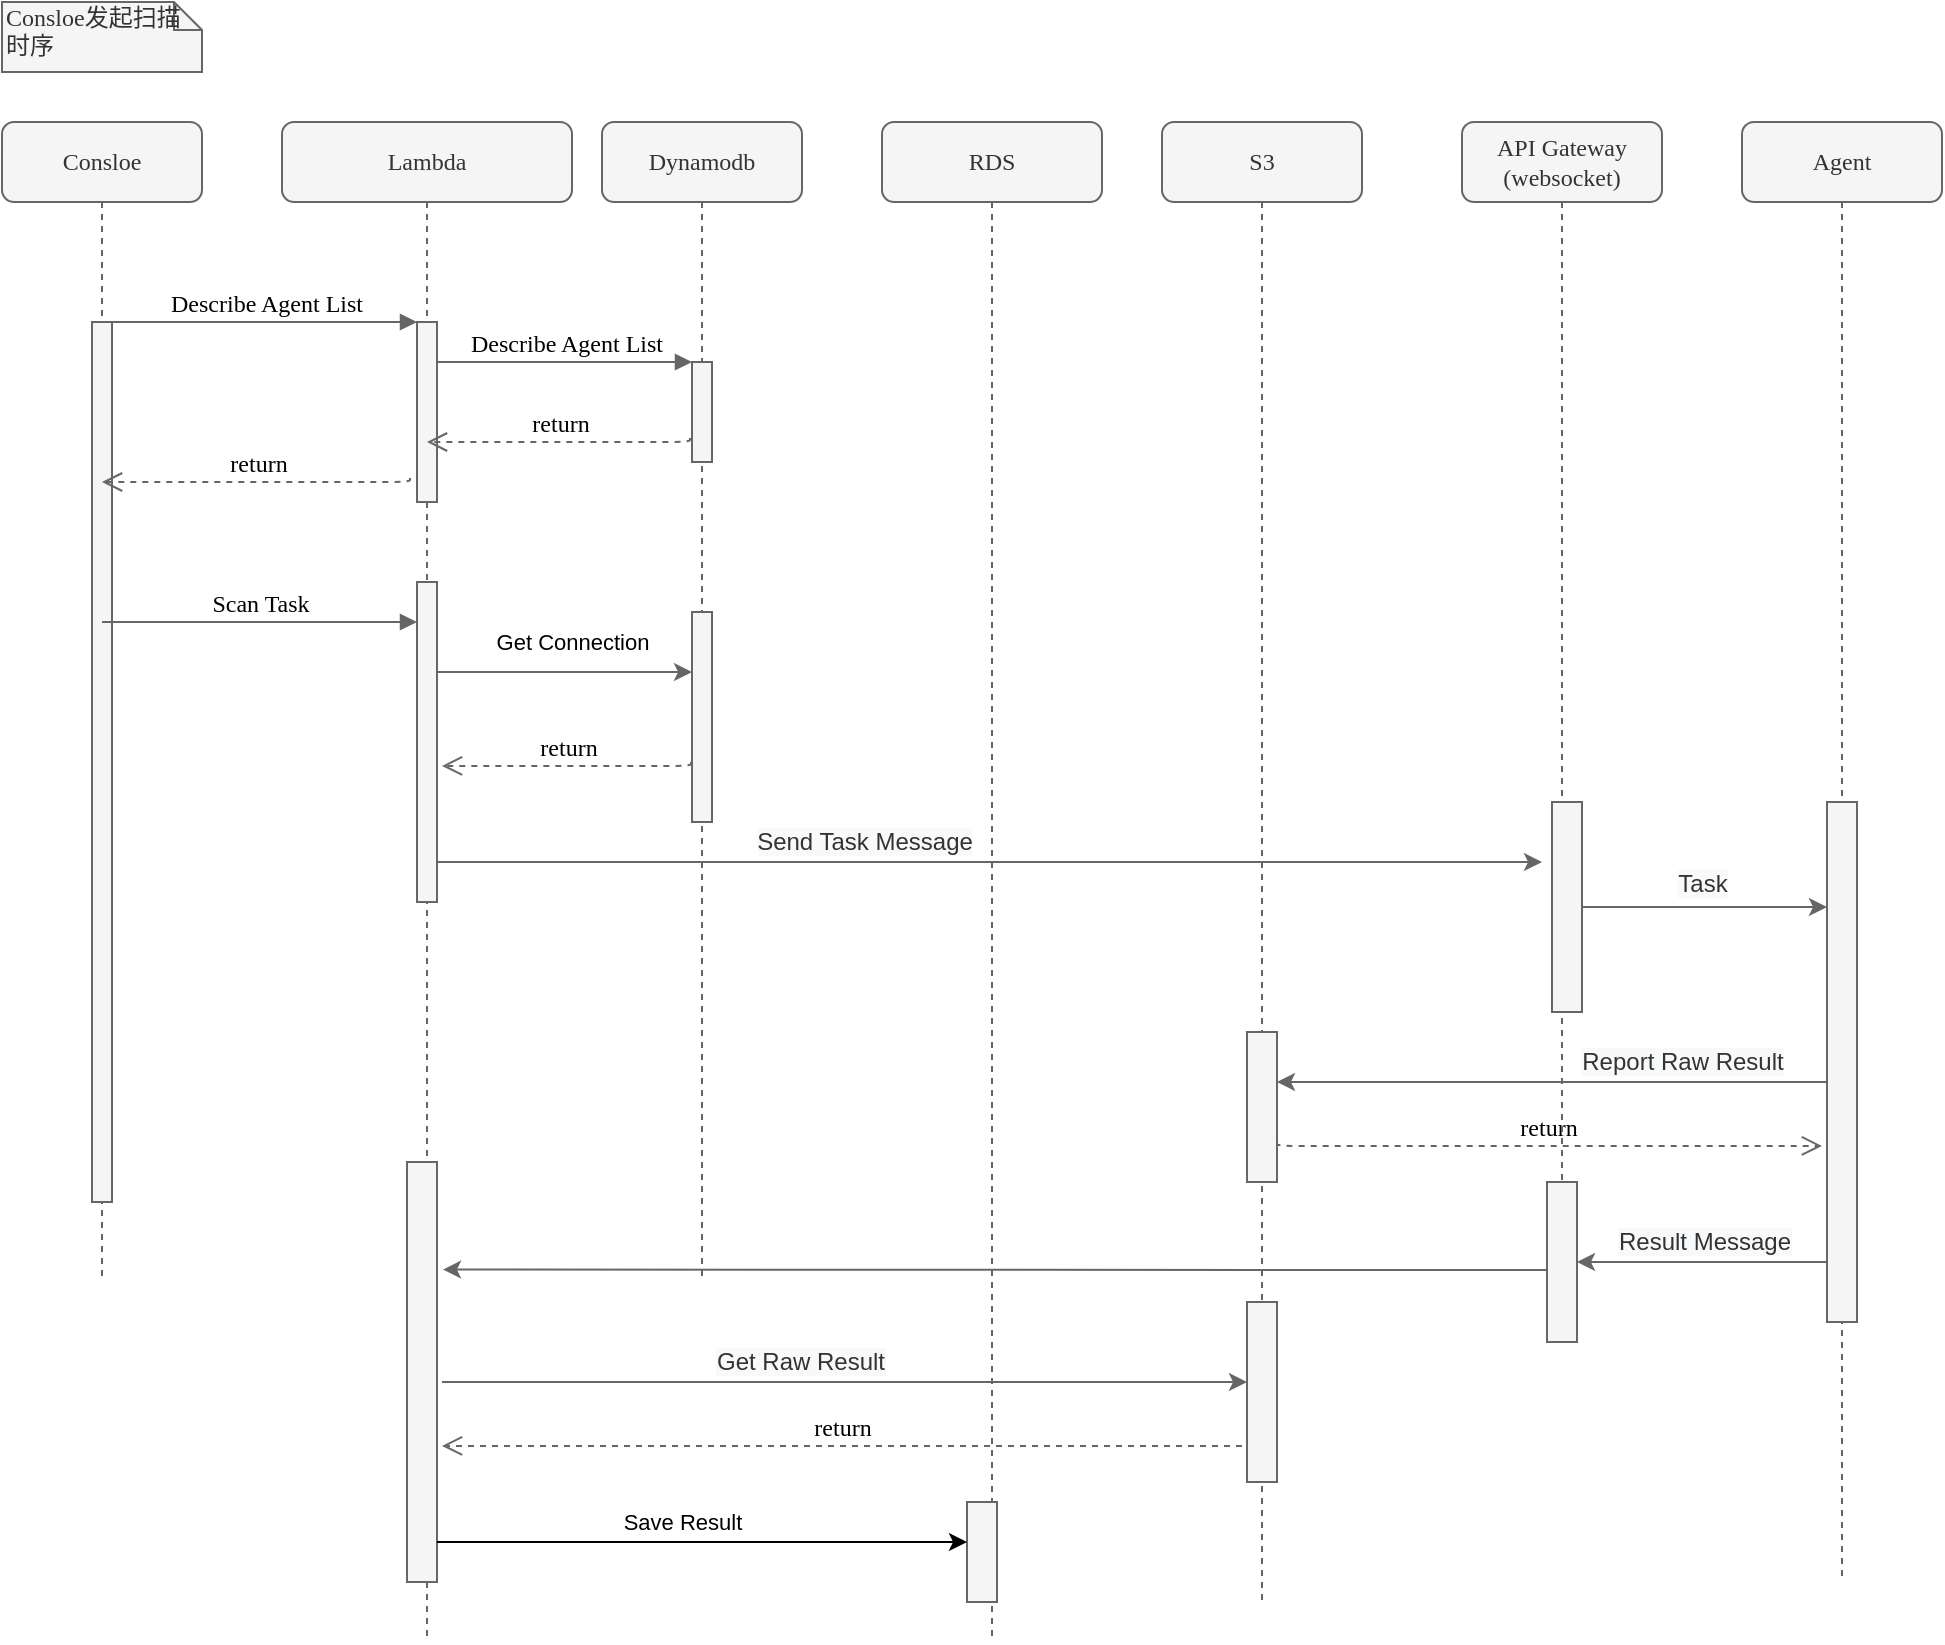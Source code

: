<mxfile version="20.3.6" type="github">
  <diagram name="Page-1" id="13e1069c-82ec-6db2-03f1-153e76fe0fe0">
    <mxGraphModel dx="2066" dy="1129" grid="1" gridSize="10" guides="1" tooltips="1" connect="1" arrows="1" fold="1" page="1" pageScale="1" pageWidth="1100" pageHeight="850" background="none" math="0" shadow="0">
      <root>
        <mxCell id="0" />
        <mxCell id="1" parent="0" />
        <mxCell id="7baba1c4bc27f4b0-2" value="Lambda" style="shape=umlLifeline;perimeter=lifelinePerimeter;whiteSpace=wrap;html=1;container=1;collapsible=0;recursiveResize=0;outlineConnect=0;rounded=1;shadow=0;comic=0;labelBackgroundColor=none;strokeWidth=1;fontFamily=Verdana;fontSize=12;align=center;fillColor=#f5f5f5;strokeColor=#666666;fontColor=#333333;" parent="1" vertex="1">
          <mxGeometry x="240" y="80" width="145" height="760" as="geometry" />
        </mxCell>
        <mxCell id="7baba1c4bc27f4b0-10" value="" style="html=1;points=[];perimeter=orthogonalPerimeter;rounded=0;shadow=0;comic=0;labelBackgroundColor=none;strokeWidth=1;fontFamily=Verdana;fontSize=12;align=center;fillColor=#f5f5f5;strokeColor=#666666;fontColor=#333333;" parent="7baba1c4bc27f4b0-2" vertex="1">
          <mxGeometry x="67.5" y="100" width="10" height="90" as="geometry" />
        </mxCell>
        <mxCell id="T0NiDW6o_71jU2fMqlE4-4" value="" style="html=1;points=[];perimeter=orthogonalPerimeter;rounded=0;shadow=0;comic=0;labelBackgroundColor=none;strokeWidth=1;fontFamily=Verdana;fontSize=12;align=center;fillColor=#f5f5f5;strokeColor=#666666;fontColor=#333333;" vertex="1" parent="7baba1c4bc27f4b0-2">
          <mxGeometry x="67.5" y="230" width="10" height="160" as="geometry" />
        </mxCell>
        <mxCell id="T0NiDW6o_71jU2fMqlE4-40" value="return" style="html=1;verticalAlign=bottom;endArrow=open;dashed=1;endSize=8;labelBackgroundColor=none;fontFamily=Verdana;fontSize=12;edgeStyle=elbowEdgeStyle;elbow=vertical;fillColor=#f5f5f5;strokeColor=#666666;" edge="1" parent="7baba1c4bc27f4b0-2">
          <mxGeometry relative="1" as="geometry">
            <mxPoint x="80" y="662" as="targetPoint" />
            <Array as="points">
              <mxPoint x="393.5" y="661.97" />
              <mxPoint x="433.5" y="649.97" />
              <mxPoint x="863.5" y="671.97" />
            </Array>
            <mxPoint x="480" y="662" as="sourcePoint" />
          </mxGeometry>
        </mxCell>
        <mxCell id="T0NiDW6o_71jU2fMqlE4-35" value="" style="html=1;points=[];perimeter=orthogonalPerimeter;rounded=0;shadow=0;comic=0;labelBackgroundColor=none;strokeWidth=1;fontFamily=Verdana;fontSize=12;align=center;fillColor=#f5f5f5;strokeColor=#666666;fontColor=#333333;" vertex="1" parent="7baba1c4bc27f4b0-2">
          <mxGeometry x="62.5" y="520" width="15" height="210" as="geometry" />
        </mxCell>
        <mxCell id="7baba1c4bc27f4b0-3" value="Dynamodb" style="shape=umlLifeline;perimeter=lifelinePerimeter;whiteSpace=wrap;html=1;container=1;collapsible=0;recursiveResize=0;outlineConnect=0;rounded=1;shadow=0;comic=0;labelBackgroundColor=none;strokeWidth=1;fontFamily=Verdana;fontSize=12;align=center;fillColor=#f5f5f5;strokeColor=#666666;fontColor=#333333;" parent="1" vertex="1">
          <mxGeometry x="400" y="80" width="100" height="580" as="geometry" />
        </mxCell>
        <mxCell id="7baba1c4bc27f4b0-13" value="" style="html=1;points=[];perimeter=orthogonalPerimeter;rounded=0;shadow=0;comic=0;labelBackgroundColor=none;strokeWidth=1;fontFamily=Verdana;fontSize=12;align=center;fillColor=#f5f5f5;strokeColor=#666666;fontColor=#333333;" parent="7baba1c4bc27f4b0-3" vertex="1">
          <mxGeometry x="45" y="120" width="10" height="50" as="geometry" />
        </mxCell>
        <mxCell id="T0NiDW6o_71jU2fMqlE4-7" value="" style="html=1;points=[];perimeter=orthogonalPerimeter;rounded=0;shadow=0;comic=0;labelBackgroundColor=none;strokeWidth=1;fontFamily=Verdana;fontSize=12;align=center;fillColor=#f5f5f5;strokeColor=#666666;fontColor=#333333;" vertex="1" parent="7baba1c4bc27f4b0-3">
          <mxGeometry x="45" y="245" width="10" height="105" as="geometry" />
        </mxCell>
        <mxCell id="7baba1c4bc27f4b0-4" value="RDS" style="shape=umlLifeline;perimeter=lifelinePerimeter;whiteSpace=wrap;html=1;container=1;collapsible=0;recursiveResize=0;outlineConnect=0;rounded=1;shadow=0;comic=0;labelBackgroundColor=none;strokeWidth=1;fontFamily=Verdana;fontSize=12;align=center;fillColor=#f5f5f5;strokeColor=#666666;fontColor=#333333;" parent="1" vertex="1">
          <mxGeometry x="540" y="80" width="110" height="760" as="geometry" />
        </mxCell>
        <mxCell id="T0NiDW6o_71jU2fMqlE4-41" value="" style="html=1;points=[];perimeter=orthogonalPerimeter;rounded=0;shadow=0;comic=0;labelBackgroundColor=none;strokeWidth=1;fontFamily=Verdana;fontSize=12;align=center;fillColor=#f5f5f5;strokeColor=#666666;fontColor=#333333;" vertex="1" parent="7baba1c4bc27f4b0-4">
          <mxGeometry x="42.5" y="690" width="15" height="50" as="geometry" />
        </mxCell>
        <mxCell id="7baba1c4bc27f4b0-5" value="S3" style="shape=umlLifeline;perimeter=lifelinePerimeter;whiteSpace=wrap;html=1;container=1;collapsible=0;recursiveResize=0;outlineConnect=0;rounded=1;shadow=0;comic=0;labelBackgroundColor=none;strokeWidth=1;fontFamily=Verdana;fontSize=12;align=center;fillColor=#f5f5f5;strokeColor=#666666;fontColor=#333333;" parent="1" vertex="1">
          <mxGeometry x="680" y="80" width="100" height="740" as="geometry" />
        </mxCell>
        <mxCell id="T0NiDW6o_71jU2fMqlE4-24" value="" style="html=1;points=[];perimeter=orthogonalPerimeter;rounded=0;shadow=0;comic=0;labelBackgroundColor=none;strokeWidth=1;fontFamily=Verdana;fontSize=12;align=center;fillColor=#f5f5f5;strokeColor=#666666;fontColor=#333333;" vertex="1" parent="7baba1c4bc27f4b0-5">
          <mxGeometry x="42.5" y="455" width="15" height="75" as="geometry" />
        </mxCell>
        <mxCell id="T0NiDW6o_71jU2fMqlE4-29" value="return" style="html=1;verticalAlign=bottom;endArrow=open;dashed=1;endSize=8;labelBackgroundColor=none;fontFamily=Verdana;fontSize=12;edgeStyle=elbowEdgeStyle;elbow=vertical;exitX=-0.35;exitY=0.867;exitDx=0;exitDy=0;exitPerimeter=0;fillColor=#f5f5f5;strokeColor=#666666;" edge="1" parent="7baba1c4bc27f4b0-5">
          <mxGeometry relative="1" as="geometry">
            <mxPoint x="330" y="512" as="targetPoint" />
            <Array as="points">
              <mxPoint x="-6.5" y="511.97" />
              <mxPoint x="33.5" y="499.97" />
              <mxPoint x="463.5" y="521.97" />
            </Array>
            <mxPoint x="57.5" y="510" as="sourcePoint" />
          </mxGeometry>
        </mxCell>
        <mxCell id="T0NiDW6o_71jU2fMqlE4-37" value="" style="html=1;points=[];perimeter=orthogonalPerimeter;rounded=0;shadow=0;comic=0;labelBackgroundColor=none;strokeWidth=1;fontFamily=Verdana;fontSize=12;align=center;fillColor=#f5f5f5;strokeColor=#666666;fontColor=#333333;" vertex="1" parent="7baba1c4bc27f4b0-5">
          <mxGeometry x="42.5" y="590" width="15" height="90" as="geometry" />
        </mxCell>
        <mxCell id="7baba1c4bc27f4b0-8" value="Consloe" style="shape=umlLifeline;perimeter=lifelinePerimeter;whiteSpace=wrap;html=1;container=1;collapsible=0;recursiveResize=0;outlineConnect=0;rounded=1;shadow=0;comic=0;labelBackgroundColor=none;strokeWidth=1;fontFamily=Verdana;fontSize=12;align=center;fillColor=#f5f5f5;strokeColor=#666666;fontColor=#333333;" parent="1" vertex="1">
          <mxGeometry x="100" y="80" width="100" height="580" as="geometry" />
        </mxCell>
        <mxCell id="7baba1c4bc27f4b0-9" value="" style="html=1;points=[];perimeter=orthogonalPerimeter;rounded=0;shadow=0;comic=0;labelBackgroundColor=none;strokeWidth=1;fontFamily=Verdana;fontSize=12;align=center;fillColor=#f5f5f5;strokeColor=#666666;fontColor=#333333;" parent="7baba1c4bc27f4b0-8" vertex="1">
          <mxGeometry x="45" y="100" width="10" height="440" as="geometry" />
        </mxCell>
        <mxCell id="7baba1c4bc27f4b0-21" value="return" style="html=1;verticalAlign=bottom;endArrow=open;dashed=1;endSize=8;labelBackgroundColor=none;fontFamily=Verdana;fontSize=12;edgeStyle=elbowEdgeStyle;elbow=vertical;exitX=-0.1;exitY=0.76;exitDx=0;exitDy=0;exitPerimeter=0;fillColor=#f5f5f5;strokeColor=#666666;" parent="1" source="7baba1c4bc27f4b0-13" target="7baba1c4bc27f4b0-2" edge="1">
          <mxGeometry relative="1" as="geometry">
            <mxPoint x="650" y="306" as="targetPoint" />
            <Array as="points">
              <mxPoint x="380" y="240" />
              <mxPoint x="700" y="260" />
            </Array>
          </mxGeometry>
        </mxCell>
        <mxCell id="7baba1c4bc27f4b0-23" value="Scan Task" style="html=1;verticalAlign=bottom;endArrow=block;labelBackgroundColor=none;fontFamily=Verdana;fontSize=12;fillColor=#f5f5f5;strokeColor=#666666;" parent="1" source="7baba1c4bc27f4b0-8" target="T0NiDW6o_71jU2fMqlE4-4" edge="1">
          <mxGeometry relative="1" as="geometry">
            <mxPoint x="160" y="440" as="sourcePoint" />
            <Array as="points">
              <mxPoint x="220" y="330" />
            </Array>
          </mxGeometry>
        </mxCell>
        <mxCell id="7baba1c4bc27f4b0-11" value="Describe Agent List" style="html=1;verticalAlign=bottom;endArrow=block;entryX=0;entryY=0;labelBackgroundColor=none;fontFamily=Verdana;fontSize=12;edgeStyle=elbowEdgeStyle;elbow=vertical;fillColor=#f5f5f5;strokeColor=#666666;" parent="1" source="7baba1c4bc27f4b0-9" target="7baba1c4bc27f4b0-10" edge="1">
          <mxGeometry relative="1" as="geometry">
            <mxPoint x="220" y="190" as="sourcePoint" />
          </mxGeometry>
        </mxCell>
        <mxCell id="7baba1c4bc27f4b0-14" value="Describe Agent List" style="html=1;verticalAlign=bottom;endArrow=block;entryX=0;entryY=0;labelBackgroundColor=none;fontFamily=Verdana;fontSize=12;edgeStyle=elbowEdgeStyle;elbow=vertical;fillColor=#f5f5f5;strokeColor=#666666;" parent="1" source="7baba1c4bc27f4b0-10" target="7baba1c4bc27f4b0-13" edge="1">
          <mxGeometry relative="1" as="geometry">
            <mxPoint x="370" y="200" as="sourcePoint" />
          </mxGeometry>
        </mxCell>
        <mxCell id="7baba1c4bc27f4b0-46" value="Consloe发起扫描时序" style="shape=note;whiteSpace=wrap;html=1;size=14;verticalAlign=top;align=left;spacingTop=-6;rounded=0;shadow=0;comic=0;labelBackgroundColor=none;strokeWidth=1;fontFamily=Verdana;fontSize=12;fillColor=#f5f5f5;strokeColor=#666666;fontColor=#333333;" parent="1" vertex="1">
          <mxGeometry x="100" y="20" width="100" height="35" as="geometry" />
        </mxCell>
        <mxCell id="T0NiDW6o_71jU2fMqlE4-3" value="return" style="html=1;verticalAlign=bottom;endArrow=open;dashed=1;endSize=8;labelBackgroundColor=none;fontFamily=Verdana;fontSize=12;edgeStyle=elbowEdgeStyle;elbow=vertical;exitX=-0.35;exitY=0.867;exitDx=0;exitDy=0;exitPerimeter=0;fillColor=#f5f5f5;strokeColor=#666666;" edge="1" parent="1" source="7baba1c4bc27f4b0-10" target="7baba1c4bc27f4b0-8">
          <mxGeometry relative="1" as="geometry">
            <mxPoint x="299.5" y="250" as="targetPoint" />
            <Array as="points">
              <mxPoint x="240" y="260" />
              <mxPoint x="280" y="248" />
              <mxPoint x="710" y="270" />
            </Array>
            <mxPoint x="280" y="260" as="sourcePoint" />
          </mxGeometry>
        </mxCell>
        <mxCell id="T0NiDW6o_71jU2fMqlE4-5" value="API Gateway&lt;br&gt;(websocket)" style="shape=umlLifeline;perimeter=lifelinePerimeter;whiteSpace=wrap;html=1;container=1;collapsible=0;recursiveResize=0;outlineConnect=0;rounded=1;shadow=0;comic=0;labelBackgroundColor=none;strokeWidth=1;fontFamily=Verdana;fontSize=12;align=center;fillColor=#f5f5f5;strokeColor=#666666;fontColor=#333333;" vertex="1" parent="1">
          <mxGeometry x="830" y="80" width="100" height="580" as="geometry" />
        </mxCell>
        <mxCell id="T0NiDW6o_71jU2fMqlE4-16" value="" style="html=1;points=[];perimeter=orthogonalPerimeter;rounded=0;shadow=0;comic=0;labelBackgroundColor=none;strokeWidth=1;fontFamily=Verdana;fontSize=12;align=center;fillColor=#f5f5f5;strokeColor=#666666;fontColor=#333333;" vertex="1" parent="T0NiDW6o_71jU2fMqlE4-5">
          <mxGeometry x="45" y="340" width="15" height="105" as="geometry" />
        </mxCell>
        <mxCell id="T0NiDW6o_71jU2fMqlE4-6" value="Agent" style="shape=umlLifeline;perimeter=lifelinePerimeter;whiteSpace=wrap;html=1;container=1;collapsible=0;recursiveResize=0;outlineConnect=0;rounded=1;shadow=0;comic=0;labelBackgroundColor=none;strokeWidth=1;fontFamily=Verdana;fontSize=12;align=center;fillColor=#f5f5f5;strokeColor=#666666;fontColor=#333333;" vertex="1" parent="1">
          <mxGeometry x="970" y="80" width="100" height="730" as="geometry" />
        </mxCell>
        <mxCell id="T0NiDW6o_71jU2fMqlE4-19" value="" style="html=1;points=[];perimeter=orthogonalPerimeter;rounded=0;shadow=0;comic=0;labelBackgroundColor=none;strokeWidth=1;fontFamily=Verdana;fontSize=12;align=center;fillColor=#f5f5f5;strokeColor=#666666;fontColor=#333333;" vertex="1" parent="T0NiDW6o_71jU2fMqlE4-6">
          <mxGeometry x="42.5" y="340" width="15" height="260" as="geometry" />
        </mxCell>
        <mxCell id="T0NiDW6o_71jU2fMqlE4-8" value="" style="edgeStyle=orthogonalEdgeStyle;rounded=0;orthogonalLoop=1;jettySize=auto;html=1;fillColor=#f5f5f5;strokeColor=#666666;" edge="1" parent="1" source="T0NiDW6o_71jU2fMqlE4-4" target="T0NiDW6o_71jU2fMqlE4-7">
          <mxGeometry relative="1" as="geometry">
            <Array as="points">
              <mxPoint x="380" y="355" />
              <mxPoint x="380" y="355" />
            </Array>
          </mxGeometry>
        </mxCell>
        <mxCell id="T0NiDW6o_71jU2fMqlE4-43" value="Get Connection" style="edgeLabel;html=1;align=center;verticalAlign=middle;resizable=0;points=[];" vertex="1" connectable="0" parent="T0NiDW6o_71jU2fMqlE4-8">
          <mxGeometry x="-0.129" y="2" relative="1" as="geometry">
            <mxPoint x="12" y="-13" as="offset" />
          </mxGeometry>
        </mxCell>
        <mxCell id="T0NiDW6o_71jU2fMqlE4-12" value="return" style="html=1;verticalAlign=bottom;endArrow=open;dashed=1;endSize=8;labelBackgroundColor=none;fontFamily=Verdana;fontSize=12;edgeStyle=elbowEdgeStyle;elbow=vertical;exitX=-0.35;exitY=0.867;exitDx=0;exitDy=0;exitPerimeter=0;fillColor=#f5f5f5;strokeColor=#666666;" edge="1" parent="1">
          <mxGeometry relative="1" as="geometry">
            <mxPoint x="320" y="402" as="targetPoint" />
            <Array as="points">
              <mxPoint x="380.5" y="401.97" />
              <mxPoint x="420.5" y="389.97" />
              <mxPoint x="850.5" y="411.97" />
            </Array>
            <mxPoint x="444.5" y="400" as="sourcePoint" />
          </mxGeometry>
        </mxCell>
        <mxCell id="T0NiDW6o_71jU2fMqlE4-13" value="" style="edgeStyle=orthogonalEdgeStyle;rounded=0;orthogonalLoop=1;jettySize=auto;html=1;fillColor=#f5f5f5;strokeColor=#666666;" edge="1" parent="1" source="T0NiDW6o_71jU2fMqlE4-4">
          <mxGeometry relative="1" as="geometry">
            <mxPoint x="870" y="450" as="targetPoint" />
            <Array as="points">
              <mxPoint x="700" y="450" />
              <mxPoint x="700" y="450" />
            </Array>
          </mxGeometry>
        </mxCell>
        <mxCell id="T0NiDW6o_71jU2fMqlE4-44" value="&lt;span style=&quot;color: rgb(51, 51, 51); font-size: 12px; background-color: rgb(248, 249, 250);&quot;&gt;Send Task Message&lt;/span&gt;" style="edgeLabel;html=1;align=center;verticalAlign=middle;resizable=0;points=[];" vertex="1" connectable="0" parent="T0NiDW6o_71jU2fMqlE4-13">
          <mxGeometry x="-0.18" relative="1" as="geometry">
            <mxPoint x="-13" y="-10" as="offset" />
          </mxGeometry>
        </mxCell>
        <mxCell id="T0NiDW6o_71jU2fMqlE4-20" value="" style="edgeStyle=orthogonalEdgeStyle;rounded=0;orthogonalLoop=1;jettySize=auto;html=1;fillColor=#f5f5f5;strokeColor=#666666;" edge="1" parent="1" source="T0NiDW6o_71jU2fMqlE4-16" target="T0NiDW6o_71jU2fMqlE4-19">
          <mxGeometry relative="1" as="geometry">
            <Array as="points">
              <mxPoint x="980" y="473" />
              <mxPoint x="980" y="473" />
            </Array>
          </mxGeometry>
        </mxCell>
        <mxCell id="T0NiDW6o_71jU2fMqlE4-45" value="&lt;span style=&quot;color: rgb(51, 51, 51); font-size: 12px; background-color: rgb(248, 249, 250);&quot;&gt;Task&lt;/span&gt;" style="edgeLabel;html=1;align=center;verticalAlign=middle;resizable=0;points=[];" vertex="1" connectable="0" parent="T0NiDW6o_71jU2fMqlE4-20">
          <mxGeometry x="0.045" y="3" relative="1" as="geometry">
            <mxPoint x="-4" y="-9" as="offset" />
          </mxGeometry>
        </mxCell>
        <mxCell id="T0NiDW6o_71jU2fMqlE4-25" value="" style="edgeStyle=orthogonalEdgeStyle;rounded=0;orthogonalLoop=1;jettySize=auto;html=1;fillColor=#f5f5f5;strokeColor=#666666;" edge="1" parent="1" source="T0NiDW6o_71jU2fMqlE4-19" target="T0NiDW6o_71jU2fMqlE4-24">
          <mxGeometry relative="1" as="geometry">
            <Array as="points">
              <mxPoint x="960" y="560" />
              <mxPoint x="960" y="560" />
            </Array>
          </mxGeometry>
        </mxCell>
        <mxCell id="T0NiDW6o_71jU2fMqlE4-46" value="&lt;span style=&quot;color: rgb(51, 51, 51); font-size: 12px; background-color: rgb(248, 249, 250);&quot;&gt;Report Raw Result&lt;/span&gt;" style="edgeLabel;html=1;align=center;verticalAlign=middle;resizable=0;points=[];" vertex="1" connectable="0" parent="T0NiDW6o_71jU2fMqlE4-25">
          <mxGeometry x="-0.226" y="-3" relative="1" as="geometry">
            <mxPoint x="34" y="-7" as="offset" />
          </mxGeometry>
        </mxCell>
        <mxCell id="T0NiDW6o_71jU2fMqlE4-36" value="" style="edgeStyle=orthogonalEdgeStyle;rounded=0;orthogonalLoop=1;jettySize=auto;html=1;entryX=1.2;entryY=0.256;entryDx=0;entryDy=0;entryPerimeter=0;fillColor=#f5f5f5;strokeColor=#666666;" edge="1" parent="1" source="T0NiDW6o_71jU2fMqlE4-30" target="T0NiDW6o_71jU2fMqlE4-35">
          <mxGeometry relative="1" as="geometry">
            <Array as="points">
              <mxPoint x="730" y="654" />
              <mxPoint x="730" y="654" />
            </Array>
          </mxGeometry>
        </mxCell>
        <mxCell id="T0NiDW6o_71jU2fMqlE4-30" value="" style="html=1;points=[];perimeter=orthogonalPerimeter;rounded=0;shadow=0;comic=0;labelBackgroundColor=none;strokeWidth=1;fontFamily=Verdana;fontSize=12;align=center;fillColor=#f5f5f5;strokeColor=#666666;fontColor=#333333;" vertex="1" parent="1">
          <mxGeometry x="872.5" y="610" width="15" height="80" as="geometry" />
        </mxCell>
        <mxCell id="T0NiDW6o_71jU2fMqlE4-31" value="" style="edgeStyle=orthogonalEdgeStyle;rounded=0;orthogonalLoop=1;jettySize=auto;html=1;fillColor=#f5f5f5;strokeColor=#666666;" edge="1" parent="1" source="T0NiDW6o_71jU2fMqlE4-19" target="T0NiDW6o_71jU2fMqlE4-30">
          <mxGeometry relative="1" as="geometry">
            <Array as="points">
              <mxPoint x="990" y="650" />
              <mxPoint x="990" y="650" />
            </Array>
          </mxGeometry>
        </mxCell>
        <mxCell id="T0NiDW6o_71jU2fMqlE4-47" value="&lt;span style=&quot;color: rgb(51, 51, 51); font-size: 12px; background-color: rgb(248, 249, 250);&quot;&gt;Result Message&lt;/span&gt;" style="edgeLabel;html=1;align=center;verticalAlign=middle;resizable=0;points=[];" vertex="1" connectable="0" parent="T0NiDW6o_71jU2fMqlE4-31">
          <mxGeometry x="0.304" y="-1" relative="1" as="geometry">
            <mxPoint x="20" y="-9" as="offset" />
          </mxGeometry>
        </mxCell>
        <mxCell id="T0NiDW6o_71jU2fMqlE4-38" value="" style="edgeStyle=orthogonalEdgeStyle;rounded=0;orthogonalLoop=1;jettySize=auto;html=1;fillColor=#f5f5f5;strokeColor=#666666;" edge="1" parent="1" target="T0NiDW6o_71jU2fMqlE4-37">
          <mxGeometry relative="1" as="geometry">
            <mxPoint x="320" y="710" as="sourcePoint" />
            <Array as="points">
              <mxPoint x="540" y="710" />
              <mxPoint x="540" y="710" />
            </Array>
          </mxGeometry>
        </mxCell>
        <mxCell id="T0NiDW6o_71jU2fMqlE4-48" value="&lt;span style=&quot;color: rgb(51, 51, 51); font-size: 12px; background-color: rgb(248, 249, 250);&quot;&gt;Get Raw Result&lt;/span&gt;" style="edgeLabel;html=1;align=center;verticalAlign=middle;resizable=0;points=[];" vertex="1" connectable="0" parent="T0NiDW6o_71jU2fMqlE4-38">
          <mxGeometry x="-0.111" y="2" relative="1" as="geometry">
            <mxPoint y="-8" as="offset" />
          </mxGeometry>
        </mxCell>
        <mxCell id="T0NiDW6o_71jU2fMqlE4-42" value="" style="edgeStyle=orthogonalEdgeStyle;rounded=0;orthogonalLoop=1;jettySize=auto;html=1;" edge="1" parent="1" source="T0NiDW6o_71jU2fMqlE4-35" target="T0NiDW6o_71jU2fMqlE4-41">
          <mxGeometry relative="1" as="geometry">
            <Array as="points">
              <mxPoint x="340" y="790" />
              <mxPoint x="340" y="790" />
            </Array>
          </mxGeometry>
        </mxCell>
        <mxCell id="T0NiDW6o_71jU2fMqlE4-49" value="Save Result" style="edgeLabel;html=1;align=center;verticalAlign=middle;resizable=0;points=[];" vertex="1" connectable="0" parent="T0NiDW6o_71jU2fMqlE4-42">
          <mxGeometry x="-0.468" y="4" relative="1" as="geometry">
            <mxPoint x="52" y="-6" as="offset" />
          </mxGeometry>
        </mxCell>
      </root>
    </mxGraphModel>
  </diagram>
</mxfile>
